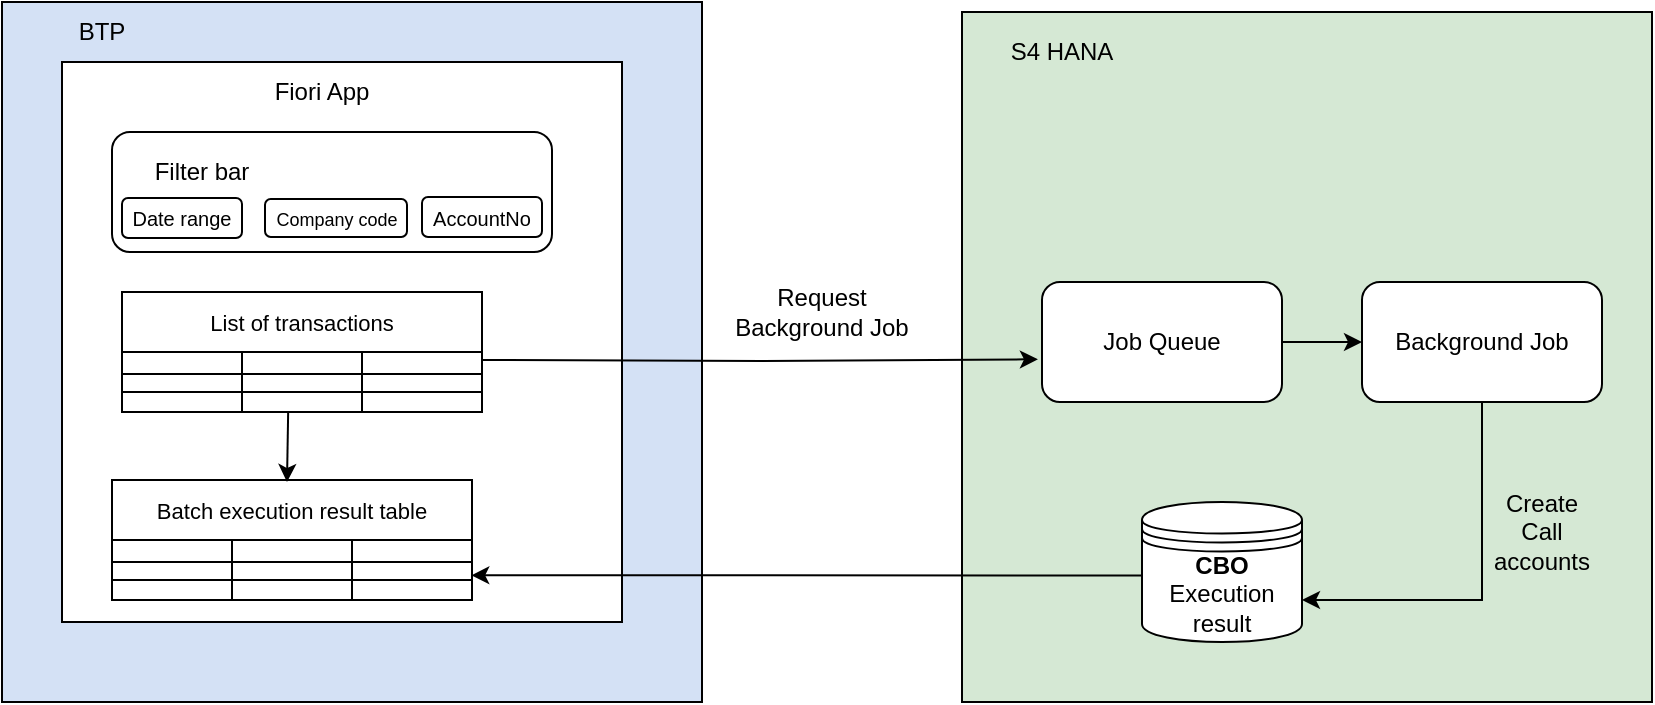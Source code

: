 <mxfile version="27.0.5">
  <diagram name="Page-1" id="sqdt7y1EYr-LxWFGgpR3">
    <mxGraphModel dx="786" dy="417" grid="1" gridSize="10" guides="1" tooltips="1" connect="1" arrows="1" fold="1" page="1" pageScale="1" pageWidth="850" pageHeight="1100" math="0" shadow="0">
      <root>
        <mxCell id="0" />
        <mxCell id="1" parent="0" />
        <mxCell id="IYYRd94oWTGOq6J_OclC-40" value="" style="whiteSpace=wrap;html=1;aspect=fixed;fillColor=#D4E1F5;" vertex="1" parent="1">
          <mxGeometry x="30" y="30" width="350" height="350" as="geometry" />
        </mxCell>
        <mxCell id="IYYRd94oWTGOq6J_OclC-1" value="" style="whiteSpace=wrap;html=1;aspect=fixed;" vertex="1" parent="1">
          <mxGeometry x="60" y="60" width="280" height="280" as="geometry" />
        </mxCell>
        <mxCell id="IYYRd94oWTGOq6J_OclC-2" value="Fiori App" style="text;html=1;align=center;verticalAlign=middle;whiteSpace=wrap;rounded=0;" vertex="1" parent="1">
          <mxGeometry x="160" y="60" width="60" height="30" as="geometry" />
        </mxCell>
        <mxCell id="IYYRd94oWTGOq6J_OclC-3" value="" style="rounded=1;whiteSpace=wrap;html=1;" vertex="1" parent="1">
          <mxGeometry x="85" y="95" width="220" height="60" as="geometry" />
        </mxCell>
        <mxCell id="IYYRd94oWTGOq6J_OclC-4" value="Filter bar" style="text;html=1;align=center;verticalAlign=middle;whiteSpace=wrap;rounded=0;" vertex="1" parent="1">
          <mxGeometry x="100" y="100" width="60" height="30" as="geometry" />
        </mxCell>
        <mxCell id="IYYRd94oWTGOq6J_OclC-5" value="&lt;font style=&quot;font-size: 10px;&quot;&gt;Date range&lt;/font&gt;" style="rounded=1;whiteSpace=wrap;html=1;" vertex="1" parent="1">
          <mxGeometry x="90" y="128" width="60" height="20" as="geometry" />
        </mxCell>
        <mxCell id="IYYRd94oWTGOq6J_OclC-7" value="&lt;font style=&quot;font-size: 9px;&quot;&gt;Company code&lt;/font&gt;" style="rounded=1;whiteSpace=wrap;html=1;" vertex="1" parent="1">
          <mxGeometry x="161.5" y="128.5" width="71" height="19" as="geometry" />
        </mxCell>
        <mxCell id="IYYRd94oWTGOq6J_OclC-8" value="&lt;font style=&quot;font-size: 10px;&quot;&gt;AccountNo&lt;/font&gt;" style="rounded=1;whiteSpace=wrap;html=1;" vertex="1" parent="1">
          <mxGeometry x="240" y="127.5" width="60" height="20" as="geometry" />
        </mxCell>
        <mxCell id="IYYRd94oWTGOq6J_OclC-12" value="List of transactions" style="shape=table;startSize=30;container=1;collapsible=0;childLayout=tableLayout;strokeColor=default;fontSize=11;" vertex="1" parent="1">
          <mxGeometry x="90" y="175" width="180" height="60" as="geometry" />
        </mxCell>
        <mxCell id="IYYRd94oWTGOq6J_OclC-13" value="" style="shape=tableRow;horizontal=0;startSize=0;swimlaneHead=0;swimlaneBody=0;strokeColor=inherit;top=0;left=0;bottom=0;right=0;collapsible=0;dropTarget=0;fillColor=none;points=[[0,0.5],[1,0.5]];portConstraint=eastwest;fontSize=16;" vertex="1" parent="IYYRd94oWTGOq6J_OclC-12">
          <mxGeometry y="30" width="180" height="11" as="geometry" />
        </mxCell>
        <mxCell id="IYYRd94oWTGOq6J_OclC-14" value="" style="shape=partialRectangle;html=1;whiteSpace=wrap;connectable=0;strokeColor=inherit;overflow=hidden;fillColor=none;top=0;left=0;bottom=0;right=0;pointerEvents=1;fontSize=16;" vertex="1" parent="IYYRd94oWTGOq6J_OclC-13">
          <mxGeometry width="60" height="11" as="geometry">
            <mxRectangle width="60" height="11" as="alternateBounds" />
          </mxGeometry>
        </mxCell>
        <mxCell id="IYYRd94oWTGOq6J_OclC-15" value="" style="shape=partialRectangle;html=1;whiteSpace=wrap;connectable=0;strokeColor=inherit;overflow=hidden;fillColor=none;top=0;left=0;bottom=0;right=0;pointerEvents=1;fontSize=16;" vertex="1" parent="IYYRd94oWTGOq6J_OclC-13">
          <mxGeometry x="60" width="60" height="11" as="geometry">
            <mxRectangle width="60" height="11" as="alternateBounds" />
          </mxGeometry>
        </mxCell>
        <mxCell id="IYYRd94oWTGOq6J_OclC-16" value="" style="shape=partialRectangle;html=1;whiteSpace=wrap;connectable=0;strokeColor=inherit;overflow=hidden;fillColor=none;top=0;left=0;bottom=0;right=0;pointerEvents=1;fontSize=16;" vertex="1" parent="IYYRd94oWTGOq6J_OclC-13">
          <mxGeometry x="120" width="60" height="11" as="geometry">
            <mxRectangle width="60" height="11" as="alternateBounds" />
          </mxGeometry>
        </mxCell>
        <mxCell id="IYYRd94oWTGOq6J_OclC-17" value="" style="shape=tableRow;horizontal=0;startSize=0;swimlaneHead=0;swimlaneBody=0;strokeColor=inherit;top=0;left=0;bottom=0;right=0;collapsible=0;dropTarget=0;fillColor=none;points=[[0,0.5],[1,0.5]];portConstraint=eastwest;fontSize=16;" vertex="1" parent="IYYRd94oWTGOq6J_OclC-12">
          <mxGeometry y="41" width="180" height="9" as="geometry" />
        </mxCell>
        <mxCell id="IYYRd94oWTGOq6J_OclC-18" value="" style="shape=partialRectangle;html=1;whiteSpace=wrap;connectable=0;strokeColor=inherit;overflow=hidden;fillColor=none;top=0;left=0;bottom=0;right=0;pointerEvents=1;fontSize=16;" vertex="1" parent="IYYRd94oWTGOq6J_OclC-17">
          <mxGeometry width="60" height="9" as="geometry">
            <mxRectangle width="60" height="9" as="alternateBounds" />
          </mxGeometry>
        </mxCell>
        <mxCell id="IYYRd94oWTGOq6J_OclC-19" value="" style="shape=partialRectangle;html=1;whiteSpace=wrap;connectable=0;strokeColor=inherit;overflow=hidden;fillColor=none;top=0;left=0;bottom=0;right=0;pointerEvents=1;fontSize=16;" vertex="1" parent="IYYRd94oWTGOq6J_OclC-17">
          <mxGeometry x="60" width="60" height="9" as="geometry">
            <mxRectangle width="60" height="9" as="alternateBounds" />
          </mxGeometry>
        </mxCell>
        <mxCell id="IYYRd94oWTGOq6J_OclC-20" value="" style="shape=partialRectangle;html=1;whiteSpace=wrap;connectable=0;strokeColor=inherit;overflow=hidden;fillColor=none;top=0;left=0;bottom=0;right=0;pointerEvents=1;fontSize=16;" vertex="1" parent="IYYRd94oWTGOq6J_OclC-17">
          <mxGeometry x="120" width="60" height="9" as="geometry">
            <mxRectangle width="60" height="9" as="alternateBounds" />
          </mxGeometry>
        </mxCell>
        <mxCell id="IYYRd94oWTGOq6J_OclC-21" value="" style="shape=tableRow;horizontal=0;startSize=0;swimlaneHead=0;swimlaneBody=0;strokeColor=inherit;top=0;left=0;bottom=0;right=0;collapsible=0;dropTarget=0;fillColor=none;points=[[0,0.5],[1,0.5]];portConstraint=eastwest;fontSize=16;" vertex="1" parent="IYYRd94oWTGOq6J_OclC-12">
          <mxGeometry y="50" width="180" height="10" as="geometry" />
        </mxCell>
        <mxCell id="IYYRd94oWTGOq6J_OclC-22" value="" style="shape=partialRectangle;html=1;whiteSpace=wrap;connectable=0;strokeColor=inherit;overflow=hidden;fillColor=none;top=0;left=0;bottom=0;right=0;pointerEvents=1;fontSize=16;" vertex="1" parent="IYYRd94oWTGOq6J_OclC-21">
          <mxGeometry width="60" height="10" as="geometry">
            <mxRectangle width="60" height="10" as="alternateBounds" />
          </mxGeometry>
        </mxCell>
        <mxCell id="IYYRd94oWTGOq6J_OclC-23" value="" style="shape=partialRectangle;html=1;whiteSpace=wrap;connectable=0;strokeColor=inherit;overflow=hidden;fillColor=none;top=0;left=0;bottom=0;right=0;pointerEvents=1;fontSize=16;" vertex="1" parent="IYYRd94oWTGOq6J_OclC-21">
          <mxGeometry x="60" width="60" height="10" as="geometry">
            <mxRectangle width="60" height="10" as="alternateBounds" />
          </mxGeometry>
        </mxCell>
        <mxCell id="IYYRd94oWTGOq6J_OclC-24" value="" style="shape=partialRectangle;html=1;whiteSpace=wrap;connectable=0;strokeColor=inherit;overflow=hidden;fillColor=none;top=0;left=0;bottom=0;right=0;pointerEvents=1;fontSize=16;" vertex="1" parent="IYYRd94oWTGOq6J_OclC-21">
          <mxGeometry x="120" width="60" height="10" as="geometry">
            <mxRectangle width="60" height="10" as="alternateBounds" />
          </mxGeometry>
        </mxCell>
        <mxCell id="IYYRd94oWTGOq6J_OclC-25" value="Batch execution result table" style="shape=table;startSize=30;container=1;collapsible=0;childLayout=tableLayout;strokeColor=default;fontSize=11;" vertex="1" parent="1">
          <mxGeometry x="85" y="269" width="180" height="60" as="geometry" />
        </mxCell>
        <mxCell id="IYYRd94oWTGOq6J_OclC-26" value="" style="shape=tableRow;horizontal=0;startSize=0;swimlaneHead=0;swimlaneBody=0;strokeColor=inherit;top=0;left=0;bottom=0;right=0;collapsible=0;dropTarget=0;fillColor=none;points=[[0,0.5],[1,0.5]];portConstraint=eastwest;fontSize=16;" vertex="1" parent="IYYRd94oWTGOq6J_OclC-25">
          <mxGeometry y="30" width="180" height="11" as="geometry" />
        </mxCell>
        <mxCell id="IYYRd94oWTGOq6J_OclC-27" value="" style="shape=partialRectangle;html=1;whiteSpace=wrap;connectable=0;strokeColor=inherit;overflow=hidden;fillColor=none;top=0;left=0;bottom=0;right=0;pointerEvents=1;fontSize=16;" vertex="1" parent="IYYRd94oWTGOq6J_OclC-26">
          <mxGeometry width="60" height="11" as="geometry">
            <mxRectangle width="60" height="11" as="alternateBounds" />
          </mxGeometry>
        </mxCell>
        <mxCell id="IYYRd94oWTGOq6J_OclC-28" value="" style="shape=partialRectangle;html=1;whiteSpace=wrap;connectable=0;strokeColor=inherit;overflow=hidden;fillColor=none;top=0;left=0;bottom=0;right=0;pointerEvents=1;fontSize=16;" vertex="1" parent="IYYRd94oWTGOq6J_OclC-26">
          <mxGeometry x="60" width="60" height="11" as="geometry">
            <mxRectangle width="60" height="11" as="alternateBounds" />
          </mxGeometry>
        </mxCell>
        <mxCell id="IYYRd94oWTGOq6J_OclC-29" value="" style="shape=partialRectangle;html=1;whiteSpace=wrap;connectable=0;strokeColor=inherit;overflow=hidden;fillColor=none;top=0;left=0;bottom=0;right=0;pointerEvents=1;fontSize=16;" vertex="1" parent="IYYRd94oWTGOq6J_OclC-26">
          <mxGeometry x="120" width="60" height="11" as="geometry">
            <mxRectangle width="60" height="11" as="alternateBounds" />
          </mxGeometry>
        </mxCell>
        <mxCell id="IYYRd94oWTGOq6J_OclC-30" value="" style="shape=tableRow;horizontal=0;startSize=0;swimlaneHead=0;swimlaneBody=0;strokeColor=inherit;top=0;left=0;bottom=0;right=0;collapsible=0;dropTarget=0;fillColor=none;points=[[0,0.5],[1,0.5]];portConstraint=eastwest;fontSize=16;" vertex="1" parent="IYYRd94oWTGOq6J_OclC-25">
          <mxGeometry y="41" width="180" height="9" as="geometry" />
        </mxCell>
        <mxCell id="IYYRd94oWTGOq6J_OclC-31" value="" style="shape=partialRectangle;html=1;whiteSpace=wrap;connectable=0;strokeColor=inherit;overflow=hidden;fillColor=none;top=0;left=0;bottom=0;right=0;pointerEvents=1;fontSize=16;" vertex="1" parent="IYYRd94oWTGOq6J_OclC-30">
          <mxGeometry width="60" height="9" as="geometry">
            <mxRectangle width="60" height="9" as="alternateBounds" />
          </mxGeometry>
        </mxCell>
        <mxCell id="IYYRd94oWTGOq6J_OclC-32" value="" style="shape=partialRectangle;html=1;whiteSpace=wrap;connectable=0;strokeColor=inherit;overflow=hidden;fillColor=none;top=0;left=0;bottom=0;right=0;pointerEvents=1;fontSize=16;" vertex="1" parent="IYYRd94oWTGOq6J_OclC-30">
          <mxGeometry x="60" width="60" height="9" as="geometry">
            <mxRectangle width="60" height="9" as="alternateBounds" />
          </mxGeometry>
        </mxCell>
        <mxCell id="IYYRd94oWTGOq6J_OclC-33" value="" style="shape=partialRectangle;html=1;whiteSpace=wrap;connectable=0;strokeColor=inherit;overflow=hidden;fillColor=none;top=0;left=0;bottom=0;right=0;pointerEvents=1;fontSize=16;" vertex="1" parent="IYYRd94oWTGOq6J_OclC-30">
          <mxGeometry x="120" width="60" height="9" as="geometry">
            <mxRectangle width="60" height="9" as="alternateBounds" />
          </mxGeometry>
        </mxCell>
        <mxCell id="IYYRd94oWTGOq6J_OclC-34" value="" style="shape=tableRow;horizontal=0;startSize=0;swimlaneHead=0;swimlaneBody=0;strokeColor=inherit;top=0;left=0;bottom=0;right=0;collapsible=0;dropTarget=0;fillColor=none;points=[[0,0.5],[1,0.5]];portConstraint=eastwest;fontSize=16;" vertex="1" parent="IYYRd94oWTGOq6J_OclC-25">
          <mxGeometry y="50" width="180" height="10" as="geometry" />
        </mxCell>
        <mxCell id="IYYRd94oWTGOq6J_OclC-35" value="" style="shape=partialRectangle;html=1;whiteSpace=wrap;connectable=0;strokeColor=inherit;overflow=hidden;fillColor=none;top=0;left=0;bottom=0;right=0;pointerEvents=1;fontSize=16;" vertex="1" parent="IYYRd94oWTGOq6J_OclC-34">
          <mxGeometry width="60" height="10" as="geometry">
            <mxRectangle width="60" height="10" as="alternateBounds" />
          </mxGeometry>
        </mxCell>
        <mxCell id="IYYRd94oWTGOq6J_OclC-36" value="" style="shape=partialRectangle;html=1;whiteSpace=wrap;connectable=0;strokeColor=inherit;overflow=hidden;fillColor=none;top=0;left=0;bottom=0;right=0;pointerEvents=1;fontSize=16;" vertex="1" parent="IYYRd94oWTGOq6J_OclC-34">
          <mxGeometry x="60" width="60" height="10" as="geometry">
            <mxRectangle width="60" height="10" as="alternateBounds" />
          </mxGeometry>
        </mxCell>
        <mxCell id="IYYRd94oWTGOq6J_OclC-37" value="" style="shape=partialRectangle;html=1;whiteSpace=wrap;connectable=0;strokeColor=inherit;overflow=hidden;fillColor=none;top=0;left=0;bottom=0;right=0;pointerEvents=1;fontSize=16;" vertex="1" parent="IYYRd94oWTGOq6J_OclC-34">
          <mxGeometry x="120" width="60" height="10" as="geometry">
            <mxRectangle width="60" height="10" as="alternateBounds" />
          </mxGeometry>
        </mxCell>
        <mxCell id="IYYRd94oWTGOq6J_OclC-39" value="" style="endArrow=classic;html=1;rounded=0;exitX=0.456;exitY=1;exitDx=0;exitDy=0;exitPerimeter=0;" edge="1" parent="1">
          <mxGeometry width="50" height="50" relative="1" as="geometry">
            <mxPoint x="173.08" y="235" as="sourcePoint" />
            <mxPoint x="172.5" y="270" as="targetPoint" />
          </mxGeometry>
        </mxCell>
        <mxCell id="IYYRd94oWTGOq6J_OclC-43" value="BTP" style="text;html=1;align=center;verticalAlign=middle;whiteSpace=wrap;rounded=0;" vertex="1" parent="1">
          <mxGeometry x="50" y="30" width="60" height="30" as="geometry" />
        </mxCell>
        <mxCell id="IYYRd94oWTGOq6J_OclC-44" value="" style="whiteSpace=wrap;html=1;aspect=fixed;fillColor=#D5E8D4;" vertex="1" parent="1">
          <mxGeometry x="510" y="35" width="345" height="345" as="geometry" />
        </mxCell>
        <mxCell id="IYYRd94oWTGOq6J_OclC-46" value="S4 HANA" style="text;html=1;align=center;verticalAlign=middle;whiteSpace=wrap;rounded=0;" vertex="1" parent="1">
          <mxGeometry x="530" y="40" width="60" height="30" as="geometry" />
        </mxCell>
        <mxCell id="IYYRd94oWTGOq6J_OclC-47" style="edgeStyle=orthogonalEdgeStyle;rounded=0;orthogonalLoop=1;jettySize=auto;html=1;entryX=0.998;entryY=-0.233;entryDx=0;entryDy=0;entryPerimeter=0;exitX=0;exitY=0.7;exitDx=0;exitDy=0;" edge="1" parent="1" source="IYYRd94oWTGOq6J_OclC-56" target="IYYRd94oWTGOq6J_OclC-34">
          <mxGeometry relative="1" as="geometry">
            <Array as="points">
              <mxPoint x="600" y="317" />
            </Array>
          </mxGeometry>
        </mxCell>
        <mxCell id="IYYRd94oWTGOq6J_OclC-49" style="edgeStyle=orthogonalEdgeStyle;rounded=0;orthogonalLoop=1;jettySize=auto;html=1;entryX=-0.017;entryY=0.644;entryDx=0;entryDy=0;entryPerimeter=0;" edge="1" parent="1" target="IYYRd94oWTGOq6J_OclC-51">
          <mxGeometry relative="1" as="geometry">
            <mxPoint x="270" y="209" as="sourcePoint" />
            <mxPoint x="510" y="210" as="targetPoint" />
          </mxGeometry>
        </mxCell>
        <mxCell id="IYYRd94oWTGOq6J_OclC-50" value="Request Background Job" style="text;html=1;align=center;verticalAlign=middle;whiteSpace=wrap;rounded=0;" vertex="1" parent="1">
          <mxGeometry x="390" y="170" width="100" height="30" as="geometry" />
        </mxCell>
        <mxCell id="IYYRd94oWTGOq6J_OclC-54" value="" style="edgeStyle=orthogonalEdgeStyle;rounded=0;orthogonalLoop=1;jettySize=auto;html=1;" edge="1" parent="1" source="IYYRd94oWTGOq6J_OclC-51" target="IYYRd94oWTGOq6J_OclC-53">
          <mxGeometry relative="1" as="geometry" />
        </mxCell>
        <mxCell id="IYYRd94oWTGOq6J_OclC-51" value="Job Queue" style="rounded=1;whiteSpace=wrap;html=1;" vertex="1" parent="1">
          <mxGeometry x="550" y="170" width="120" height="60" as="geometry" />
        </mxCell>
        <mxCell id="IYYRd94oWTGOq6J_OclC-58" style="edgeStyle=orthogonalEdgeStyle;rounded=0;orthogonalLoop=1;jettySize=auto;html=1;entryX=1;entryY=0.7;entryDx=0;entryDy=0;exitX=0.5;exitY=1;exitDx=0;exitDy=0;" edge="1" parent="1" source="IYYRd94oWTGOq6J_OclC-53" target="IYYRd94oWTGOq6J_OclC-56">
          <mxGeometry relative="1" as="geometry" />
        </mxCell>
        <mxCell id="IYYRd94oWTGOq6J_OclC-53" value="Background Job" style="rounded=1;whiteSpace=wrap;html=1;" vertex="1" parent="1">
          <mxGeometry x="710" y="170" width="120" height="60" as="geometry" />
        </mxCell>
        <mxCell id="IYYRd94oWTGOq6J_OclC-56" value="&lt;b&gt;CBO&lt;/b&gt; Execution result" style="shape=datastore;whiteSpace=wrap;html=1;" vertex="1" parent="1">
          <mxGeometry x="600" y="280" width="80" height="70" as="geometry" />
        </mxCell>
        <mxCell id="IYYRd94oWTGOq6J_OclC-59" value="Create Call accounts" style="text;html=1;align=center;verticalAlign=middle;whiteSpace=wrap;rounded=0;" vertex="1" parent="1">
          <mxGeometry x="770" y="280" width="60" height="30" as="geometry" />
        </mxCell>
      </root>
    </mxGraphModel>
  </diagram>
</mxfile>
